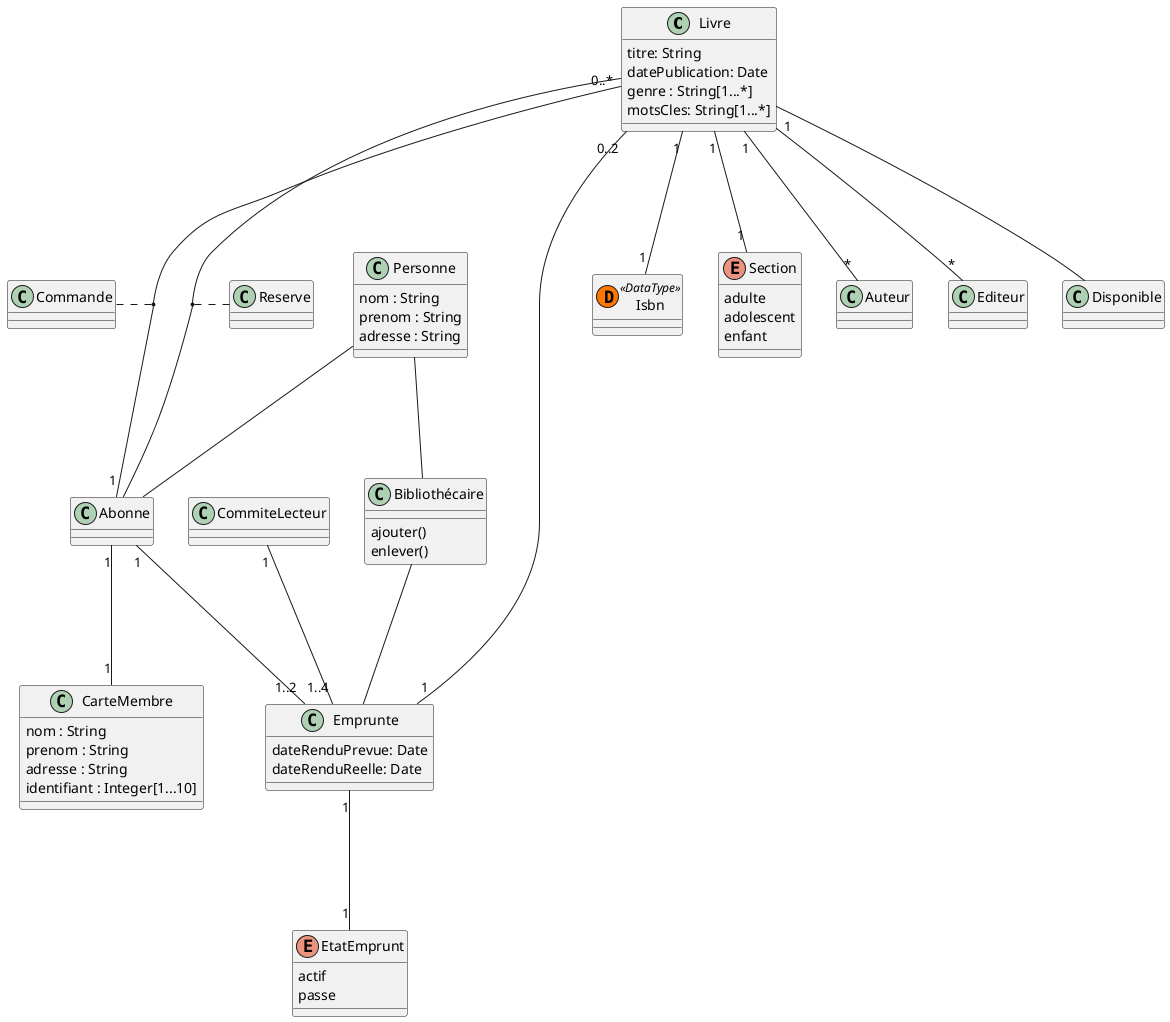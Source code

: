@startuml
class Livre {
       titre: String
       datePublication: Date
       genre : String[1...*]
       motsCles: String[1...*]
}

class Abonne {

}

class Emprunte {
       dateRenduPrevue: Date
       dateRenduReelle: Date
}

class CarteMembre {
    nom : String
    prenom : String
    adresse : String
    identifiant : Integer[1...10]
}

class Isbn <<(D,#FF7700) DataType>> {
}

enum Section {
      adulte
      adolescent
      enfant
}

Class Reserve {

}

Class Commande {

}

enum EtatEmprunt {
      actif
      passe
}


class CommiteLecteur {

}

class Personne {
     nom : String
     prenom : String
     adresse : String
}

class Bibliothécaire {

 ajouter()
 enlever()
}


class Auteur {

}

class Editeur {

}



Class Disponible {

}




Livre "0..2" --- "1" Emprunte
Livre "1" --- "*" Auteur
Livre "1" --- "*" Editeur
Livre "1" --- "1" Section
Livre "1" --- "1" Isbn
Livre  ---  Disponible

Livre "0..*" --- "1" Abonne
(Livre, Abonne) .. Commande
(Livre, Abonne) .. Reserve


Personne  ---  Abonne
Personne  ---  Bibliothécaire

Emprunte "1" --- "1" EtatEmprunt
CommiteLecteur "1" --- "1..4" Emprunte
Abonne "1" --- "1..2" Emprunte
Abonne "1" --- "1" CarteMembre

Bibliothécaire  ---  Emprunte


@enduml

